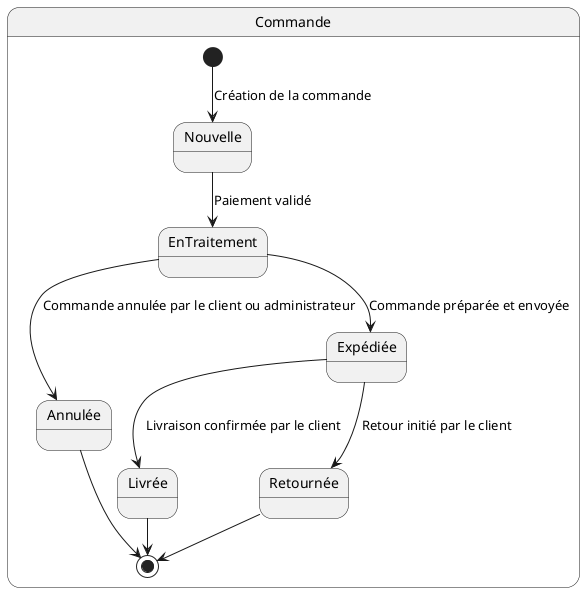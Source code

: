 @startuml
state "Commande" as Order {
  
  [*] --> Nouvelle : Création de la commande
  
  Nouvelle --> EnTraitement : Paiement validé
  EnTraitement --> Annulée : Commande annulée par le client ou administrateur
  EnTraitement --> Expédiée : Commande préparée et envoyée
  
  Expédiée --> Livrée : Livraison confirmée par le client
  Expédiée --> Retournée : Retour initié par le client
  
  Livrée --> [*]
  Annulée --> [*]
  Retournée --> [*]
}
@enduml

Explications détaillées
1. États principaux
Nouvelle : La commande est créée mais non encore payée ou validée.
EnTraitement : La commande est en cours de préparation après la validation du paiement.
Expédiée : La commande est expédiée au client.
Livrée : La commande a été reçue par le client.
Annulée : La commande a été annulée par le client ou l’administrateur avant son expédition.
Retournée : La commande a été renvoyée par le client après réception.
2. Transitions et événements
Création de la commande : Une nouvelle commande est ajoutée par le client.
Paiement validé : L'utilisateur finalise le paiement, ce qui déplace l'état à "EnTraitement".
Commande annulée : Le client ou l'administrateur peut annuler une commande avant son expédition.
Commande préparée et envoyée : L'état passe à "Expédiée" une fois la commande prête.
Livraison confirmée : Le client confirme qu'il a reçu la commande, marquant l'état comme "Livrée".
Retour initié : Après la réception de la commande, le client peut demander un retour.
3. Relations de terminaison
Les états Annulée, Livrée, et Retournée sont des états terminaux, marquant la fin du cycle de vie de la commande.
    